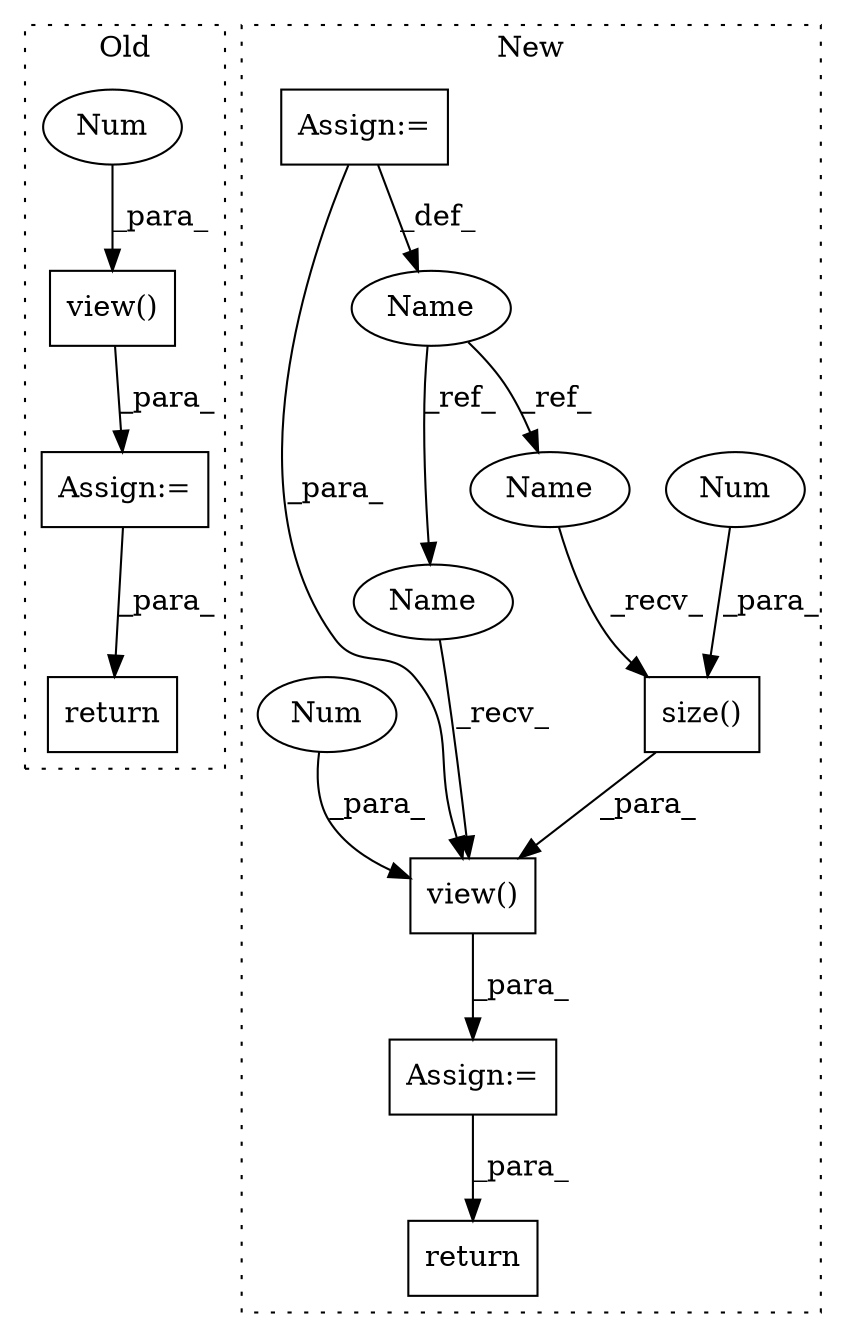 digraph G {
subgraph cluster0 {
1 [label="view()" a="75" s="4929,4949" l="7,1" shape="box"];
4 [label="Num" a="76" s="4947" l="2" shape="ellipse"];
9 [label="Assign:=" a="68" s="4960" l="3" shape="box"];
11 [label="return" a="93" s="4983" l="7" shape="box"];
label = "Old";
style="dotted";
}
subgraph cluster1 {
2 [label="size()" a="75" s="4034,4044" l="9,1" shape="box"];
3 [label="Num" a="76" s="4043" l="1" shape="ellipse"];
5 [label="Assign:=" a="68" s="4022" l="3" shape="box"];
6 [label="Assign:=" a="68" s="3975" l="3" shape="box"];
7 [label="view()" a="75" s="4025,4049" l="9,1" shape="box"];
8 [label="Num" a="76" s="4047" l="2" shape="ellipse"];
10 [label="Name" a="87" s="3972" l="3" shape="ellipse"];
12 [label="return" a="93" s="4090" l="7" shape="box"];
13 [label="Name" a="87" s="4034" l="3" shape="ellipse"];
14 [label="Name" a="87" s="4025" l="3" shape="ellipse"];
label = "New";
style="dotted";
}
1 -> 9 [label="_para_"];
2 -> 7 [label="_para_"];
3 -> 2 [label="_para_"];
4 -> 1 [label="_para_"];
5 -> 12 [label="_para_"];
6 -> 7 [label="_para_"];
6 -> 10 [label="_def_"];
7 -> 5 [label="_para_"];
8 -> 7 [label="_para_"];
9 -> 11 [label="_para_"];
10 -> 13 [label="_ref_"];
10 -> 14 [label="_ref_"];
13 -> 2 [label="_recv_"];
14 -> 7 [label="_recv_"];
}